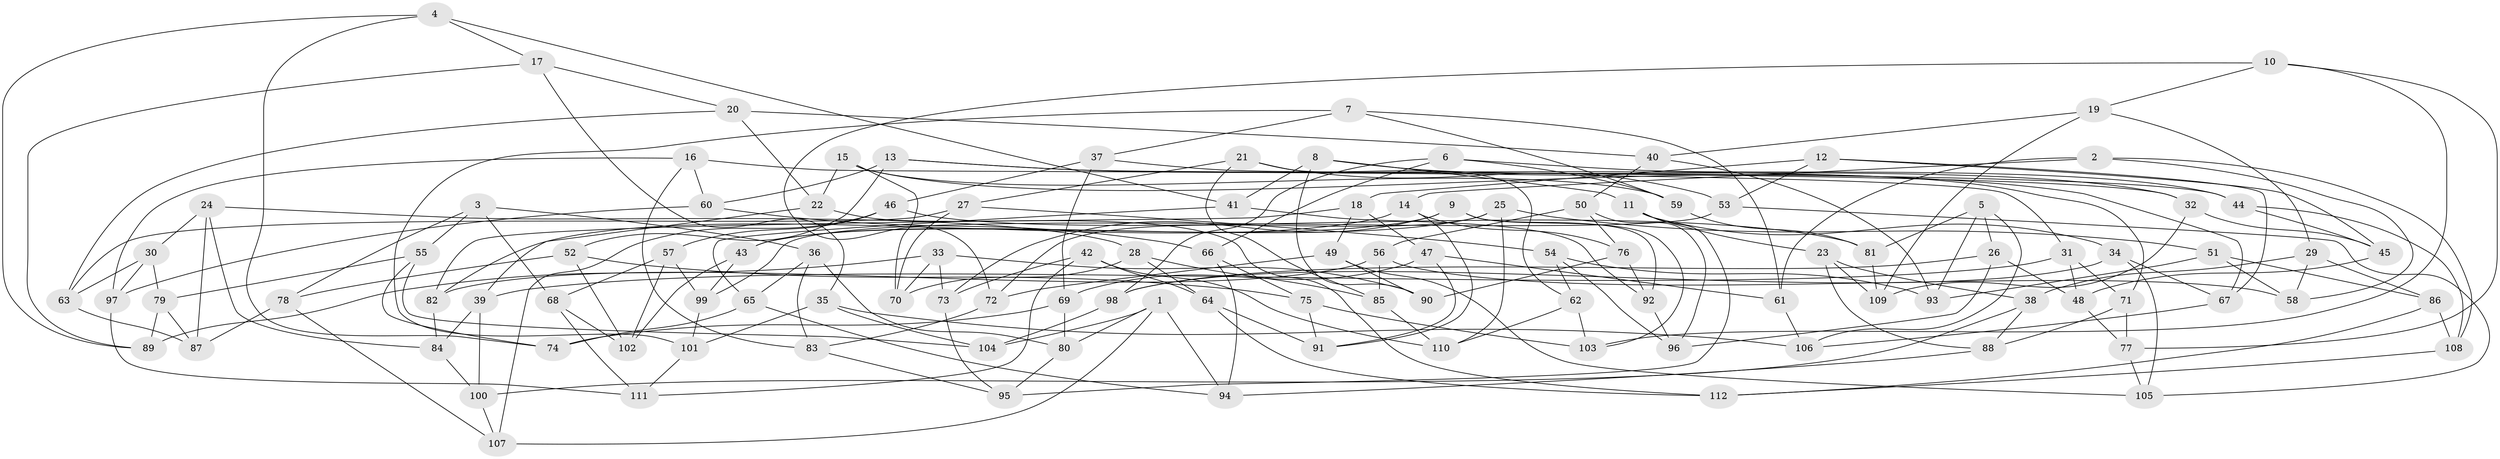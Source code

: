 // Generated by graph-tools (version 1.1) at 2025/26/03/09/25 03:26:53]
// undirected, 112 vertices, 224 edges
graph export_dot {
graph [start="1"]
  node [color=gray90,style=filled];
  1;
  2;
  3;
  4;
  5;
  6;
  7;
  8;
  9;
  10;
  11;
  12;
  13;
  14;
  15;
  16;
  17;
  18;
  19;
  20;
  21;
  22;
  23;
  24;
  25;
  26;
  27;
  28;
  29;
  30;
  31;
  32;
  33;
  34;
  35;
  36;
  37;
  38;
  39;
  40;
  41;
  42;
  43;
  44;
  45;
  46;
  47;
  48;
  49;
  50;
  51;
  52;
  53;
  54;
  55;
  56;
  57;
  58;
  59;
  60;
  61;
  62;
  63;
  64;
  65;
  66;
  67;
  68;
  69;
  70;
  71;
  72;
  73;
  74;
  75;
  76;
  77;
  78;
  79;
  80;
  81;
  82;
  83;
  84;
  85;
  86;
  87;
  88;
  89;
  90;
  91;
  92;
  93;
  94;
  95;
  96;
  97;
  98;
  99;
  100;
  101;
  102;
  103;
  104;
  105;
  106;
  107;
  108;
  109;
  110;
  111;
  112;
  1 -- 94;
  1 -- 104;
  1 -- 107;
  1 -- 80;
  2 -- 61;
  2 -- 58;
  2 -- 108;
  2 -- 14;
  3 -- 68;
  3 -- 36;
  3 -- 55;
  3 -- 78;
  4 -- 17;
  4 -- 74;
  4 -- 41;
  4 -- 89;
  5 -- 106;
  5 -- 93;
  5 -- 26;
  5 -- 81;
  6 -- 59;
  6 -- 98;
  6 -- 66;
  6 -- 44;
  7 -- 101;
  7 -- 61;
  7 -- 37;
  7 -- 59;
  8 -- 90;
  8 -- 32;
  8 -- 11;
  8 -- 41;
  9 -- 43;
  9 -- 103;
  9 -- 92;
  9 -- 73;
  10 -- 72;
  10 -- 19;
  10 -- 103;
  10 -- 77;
  11 -- 34;
  11 -- 95;
  11 -- 23;
  12 -- 67;
  12 -- 45;
  12 -- 18;
  12 -- 53;
  13 -- 52;
  13 -- 67;
  13 -- 60;
  13 -- 32;
  14 -- 91;
  14 -- 76;
  14 -- 82;
  15 -- 59;
  15 -- 70;
  15 -- 22;
  15 -- 71;
  16 -- 60;
  16 -- 97;
  16 -- 83;
  16 -- 31;
  17 -- 89;
  17 -- 20;
  17 -- 35;
  18 -- 47;
  18 -- 49;
  18 -- 82;
  19 -- 109;
  19 -- 40;
  19 -- 29;
  20 -- 22;
  20 -- 40;
  20 -- 63;
  21 -- 53;
  21 -- 85;
  21 -- 27;
  21 -- 62;
  22 -- 39;
  22 -- 112;
  23 -- 38;
  23 -- 109;
  23 -- 88;
  24 -- 28;
  24 -- 87;
  24 -- 84;
  24 -- 30;
  25 -- 72;
  25 -- 51;
  25 -- 110;
  25 -- 43;
  26 -- 98;
  26 -- 96;
  26 -- 48;
  27 -- 70;
  27 -- 63;
  27 -- 54;
  28 -- 64;
  28 -- 85;
  28 -- 70;
  29 -- 38;
  29 -- 86;
  29 -- 58;
  30 -- 97;
  30 -- 63;
  30 -- 79;
  31 -- 71;
  31 -- 39;
  31 -- 48;
  32 -- 45;
  32 -- 109;
  33 -- 73;
  33 -- 89;
  33 -- 90;
  33 -- 70;
  34 -- 98;
  34 -- 67;
  34 -- 105;
  35 -- 106;
  35 -- 101;
  35 -- 104;
  36 -- 80;
  36 -- 65;
  36 -- 83;
  37 -- 46;
  37 -- 69;
  37 -- 44;
  38 -- 100;
  38 -- 88;
  39 -- 100;
  39 -- 84;
  40 -- 50;
  40 -- 93;
  41 -- 92;
  41 -- 65;
  42 -- 73;
  42 -- 111;
  42 -- 64;
  42 -- 110;
  43 -- 102;
  43 -- 99;
  44 -- 45;
  44 -- 108;
  45 -- 48;
  46 -- 107;
  46 -- 57;
  46 -- 81;
  47 -- 61;
  47 -- 69;
  47 -- 91;
  48 -- 77;
  49 -- 90;
  49 -- 105;
  49 -- 72;
  50 -- 96;
  50 -- 56;
  50 -- 76;
  51 -- 86;
  51 -- 93;
  51 -- 58;
  52 -- 78;
  52 -- 102;
  52 -- 75;
  53 -- 105;
  53 -- 99;
  54 -- 62;
  54 -- 93;
  54 -- 96;
  55 -- 74;
  55 -- 79;
  55 -- 104;
  56 -- 82;
  56 -- 85;
  56 -- 58;
  57 -- 102;
  57 -- 99;
  57 -- 68;
  59 -- 81;
  60 -- 97;
  60 -- 66;
  61 -- 106;
  62 -- 110;
  62 -- 103;
  63 -- 87;
  64 -- 112;
  64 -- 91;
  65 -- 94;
  65 -- 74;
  66 -- 75;
  66 -- 94;
  67 -- 106;
  68 -- 102;
  68 -- 111;
  69 -- 80;
  69 -- 74;
  71 -- 88;
  71 -- 77;
  72 -- 83;
  73 -- 95;
  75 -- 103;
  75 -- 91;
  76 -- 92;
  76 -- 90;
  77 -- 105;
  78 -- 87;
  78 -- 107;
  79 -- 89;
  79 -- 87;
  80 -- 95;
  81 -- 109;
  82 -- 84;
  83 -- 95;
  84 -- 100;
  85 -- 110;
  86 -- 112;
  86 -- 108;
  88 -- 94;
  92 -- 96;
  97 -- 111;
  98 -- 104;
  99 -- 101;
  100 -- 107;
  101 -- 111;
  108 -- 112;
}
